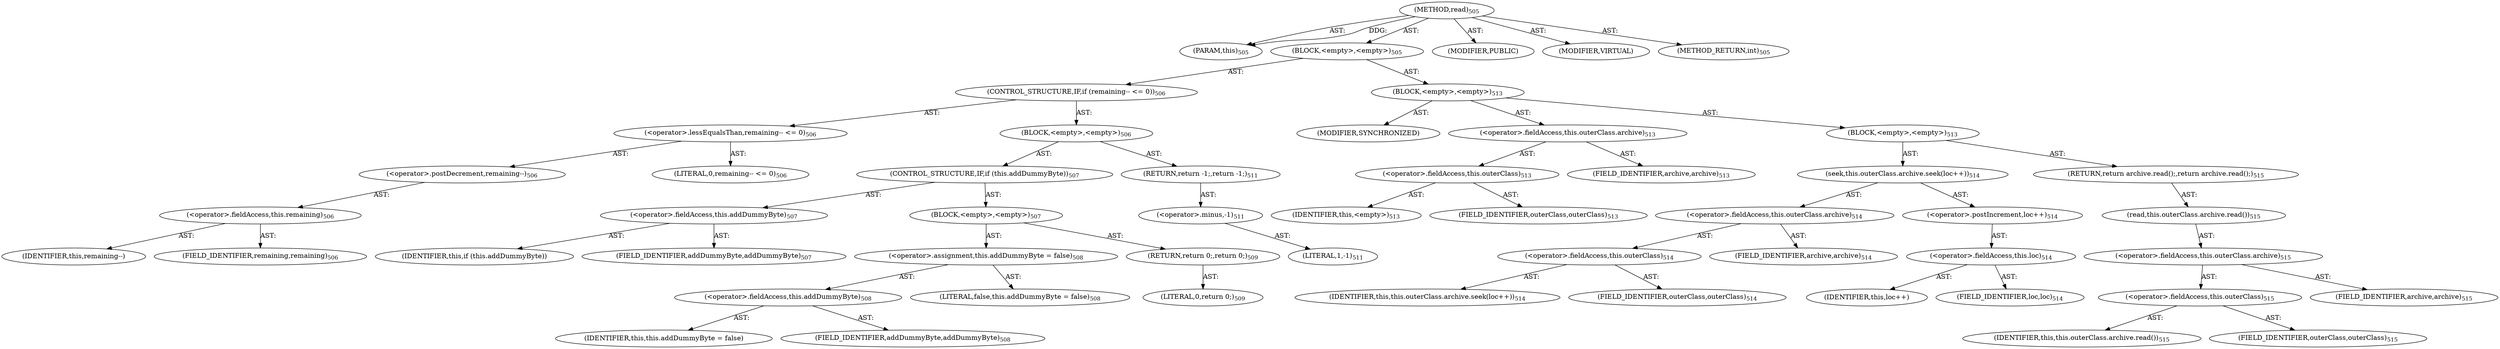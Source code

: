 digraph "read" {  
"111669149711" [label = <(METHOD,read)<SUB>505</SUB>> ]
"115964117019" [label = <(PARAM,this)<SUB>505</SUB>> ]
"25769803831" [label = <(BLOCK,&lt;empty&gt;,&lt;empty&gt;)<SUB>505</SUB>> ]
"47244640271" [label = <(CONTROL_STRUCTURE,IF,if (remaining-- &lt;= 0))<SUB>506</SUB>> ]
"30064771428" [label = <(&lt;operator&gt;.lessEqualsThan,remaining-- &lt;= 0)<SUB>506</SUB>> ]
"30064771429" [label = <(&lt;operator&gt;.postDecrement,remaining--)<SUB>506</SUB>> ]
"30064771430" [label = <(&lt;operator&gt;.fieldAccess,this.remaining)<SUB>506</SUB>> ]
"68719477049" [label = <(IDENTIFIER,this,remaining--)> ]
"55834574909" [label = <(FIELD_IDENTIFIER,remaining,remaining)<SUB>506</SUB>> ]
"90194313269" [label = <(LITERAL,0,remaining-- &lt;= 0)<SUB>506</SUB>> ]
"25769803832" [label = <(BLOCK,&lt;empty&gt;,&lt;empty&gt;)<SUB>506</SUB>> ]
"47244640272" [label = <(CONTROL_STRUCTURE,IF,if (this.addDummyByte))<SUB>507</SUB>> ]
"30064771431" [label = <(&lt;operator&gt;.fieldAccess,this.addDummyByte)<SUB>507</SUB>> ]
"68719477050" [label = <(IDENTIFIER,this,if (this.addDummyByte))> ]
"55834574910" [label = <(FIELD_IDENTIFIER,addDummyByte,addDummyByte)<SUB>507</SUB>> ]
"25769803833" [label = <(BLOCK,&lt;empty&gt;,&lt;empty&gt;)<SUB>507</SUB>> ]
"30064771432" [label = <(&lt;operator&gt;.assignment,this.addDummyByte = false)<SUB>508</SUB>> ]
"30064771433" [label = <(&lt;operator&gt;.fieldAccess,this.addDummyByte)<SUB>508</SUB>> ]
"68719477051" [label = <(IDENTIFIER,this,this.addDummyByte = false)> ]
"55834574911" [label = <(FIELD_IDENTIFIER,addDummyByte,addDummyByte)<SUB>508</SUB>> ]
"90194313270" [label = <(LITERAL,false,this.addDummyByte = false)<SUB>508</SUB>> ]
"146028888073" [label = <(RETURN,return 0;,return 0;)<SUB>509</SUB>> ]
"90194313271" [label = <(LITERAL,0,return 0;)<SUB>509</SUB>> ]
"146028888074" [label = <(RETURN,return -1;,return -1;)<SUB>511</SUB>> ]
"30064771434" [label = <(&lt;operator&gt;.minus,-1)<SUB>511</SUB>> ]
"90194313272" [label = <(LITERAL,1,-1)<SUB>511</SUB>> ]
"25769803834" [label = <(BLOCK,&lt;empty&gt;,&lt;empty&gt;)<SUB>513</SUB>> ]
"133143986221" [label = <(MODIFIER,SYNCHRONIZED)> ]
"30064771435" [label = <(&lt;operator&gt;.fieldAccess,this.outerClass.archive)<SUB>513</SUB>> ]
"30064771436" [label = <(&lt;operator&gt;.fieldAccess,this.outerClass)<SUB>513</SUB>> ]
"68719477052" [label = <(IDENTIFIER,this,&lt;empty&gt;)<SUB>513</SUB>> ]
"55834574912" [label = <(FIELD_IDENTIFIER,outerClass,outerClass)<SUB>513</SUB>> ]
"55834574913" [label = <(FIELD_IDENTIFIER,archive,archive)<SUB>513</SUB>> ]
"25769803835" [label = <(BLOCK,&lt;empty&gt;,&lt;empty&gt;)<SUB>513</SUB>> ]
"30064771437" [label = <(seek,this.outerClass.archive.seek(loc++))<SUB>514</SUB>> ]
"30064771438" [label = <(&lt;operator&gt;.fieldAccess,this.outerClass.archive)<SUB>514</SUB>> ]
"30064771439" [label = <(&lt;operator&gt;.fieldAccess,this.outerClass)<SUB>514</SUB>> ]
"68719477053" [label = <(IDENTIFIER,this,this.outerClass.archive.seek(loc++))<SUB>514</SUB>> ]
"55834574914" [label = <(FIELD_IDENTIFIER,outerClass,outerClass)<SUB>514</SUB>> ]
"55834574915" [label = <(FIELD_IDENTIFIER,archive,archive)<SUB>514</SUB>> ]
"30064771440" [label = <(&lt;operator&gt;.postIncrement,loc++)<SUB>514</SUB>> ]
"30064771441" [label = <(&lt;operator&gt;.fieldAccess,this.loc)<SUB>514</SUB>> ]
"68719477054" [label = <(IDENTIFIER,this,loc++)> ]
"55834574916" [label = <(FIELD_IDENTIFIER,loc,loc)<SUB>514</SUB>> ]
"146028888075" [label = <(RETURN,return archive.read();,return archive.read();)<SUB>515</SUB>> ]
"30064771442" [label = <(read,this.outerClass.archive.read())<SUB>515</SUB>> ]
"30064771443" [label = <(&lt;operator&gt;.fieldAccess,this.outerClass.archive)<SUB>515</SUB>> ]
"30064771444" [label = <(&lt;operator&gt;.fieldAccess,this.outerClass)<SUB>515</SUB>> ]
"68719477055" [label = <(IDENTIFIER,this,this.outerClass.archive.read())<SUB>515</SUB>> ]
"55834574917" [label = <(FIELD_IDENTIFIER,outerClass,outerClass)<SUB>515</SUB>> ]
"55834574918" [label = <(FIELD_IDENTIFIER,archive,archive)<SUB>515</SUB>> ]
"133143986222" [label = <(MODIFIER,PUBLIC)> ]
"133143986223" [label = <(MODIFIER,VIRTUAL)> ]
"128849018895" [label = <(METHOD_RETURN,int)<SUB>505</SUB>> ]
  "111669149711" -> "115964117019"  [ label = "AST: "] 
  "111669149711" -> "25769803831"  [ label = "AST: "] 
  "111669149711" -> "133143986222"  [ label = "AST: "] 
  "111669149711" -> "133143986223"  [ label = "AST: "] 
  "111669149711" -> "128849018895"  [ label = "AST: "] 
  "25769803831" -> "47244640271"  [ label = "AST: "] 
  "25769803831" -> "25769803834"  [ label = "AST: "] 
  "47244640271" -> "30064771428"  [ label = "AST: "] 
  "47244640271" -> "25769803832"  [ label = "AST: "] 
  "30064771428" -> "30064771429"  [ label = "AST: "] 
  "30064771428" -> "90194313269"  [ label = "AST: "] 
  "30064771429" -> "30064771430"  [ label = "AST: "] 
  "30064771430" -> "68719477049"  [ label = "AST: "] 
  "30064771430" -> "55834574909"  [ label = "AST: "] 
  "25769803832" -> "47244640272"  [ label = "AST: "] 
  "25769803832" -> "146028888074"  [ label = "AST: "] 
  "47244640272" -> "30064771431"  [ label = "AST: "] 
  "47244640272" -> "25769803833"  [ label = "AST: "] 
  "30064771431" -> "68719477050"  [ label = "AST: "] 
  "30064771431" -> "55834574910"  [ label = "AST: "] 
  "25769803833" -> "30064771432"  [ label = "AST: "] 
  "25769803833" -> "146028888073"  [ label = "AST: "] 
  "30064771432" -> "30064771433"  [ label = "AST: "] 
  "30064771432" -> "90194313270"  [ label = "AST: "] 
  "30064771433" -> "68719477051"  [ label = "AST: "] 
  "30064771433" -> "55834574911"  [ label = "AST: "] 
  "146028888073" -> "90194313271"  [ label = "AST: "] 
  "146028888074" -> "30064771434"  [ label = "AST: "] 
  "30064771434" -> "90194313272"  [ label = "AST: "] 
  "25769803834" -> "133143986221"  [ label = "AST: "] 
  "25769803834" -> "30064771435"  [ label = "AST: "] 
  "25769803834" -> "25769803835"  [ label = "AST: "] 
  "30064771435" -> "30064771436"  [ label = "AST: "] 
  "30064771435" -> "55834574913"  [ label = "AST: "] 
  "30064771436" -> "68719477052"  [ label = "AST: "] 
  "30064771436" -> "55834574912"  [ label = "AST: "] 
  "25769803835" -> "30064771437"  [ label = "AST: "] 
  "25769803835" -> "146028888075"  [ label = "AST: "] 
  "30064771437" -> "30064771438"  [ label = "AST: "] 
  "30064771437" -> "30064771440"  [ label = "AST: "] 
  "30064771438" -> "30064771439"  [ label = "AST: "] 
  "30064771438" -> "55834574915"  [ label = "AST: "] 
  "30064771439" -> "68719477053"  [ label = "AST: "] 
  "30064771439" -> "55834574914"  [ label = "AST: "] 
  "30064771440" -> "30064771441"  [ label = "AST: "] 
  "30064771441" -> "68719477054"  [ label = "AST: "] 
  "30064771441" -> "55834574916"  [ label = "AST: "] 
  "146028888075" -> "30064771442"  [ label = "AST: "] 
  "30064771442" -> "30064771443"  [ label = "AST: "] 
  "30064771443" -> "30064771444"  [ label = "AST: "] 
  "30064771443" -> "55834574918"  [ label = "AST: "] 
  "30064771444" -> "68719477055"  [ label = "AST: "] 
  "30064771444" -> "55834574917"  [ label = "AST: "] 
  "111669149711" -> "115964117019"  [ label = "DDG: "] 
}

